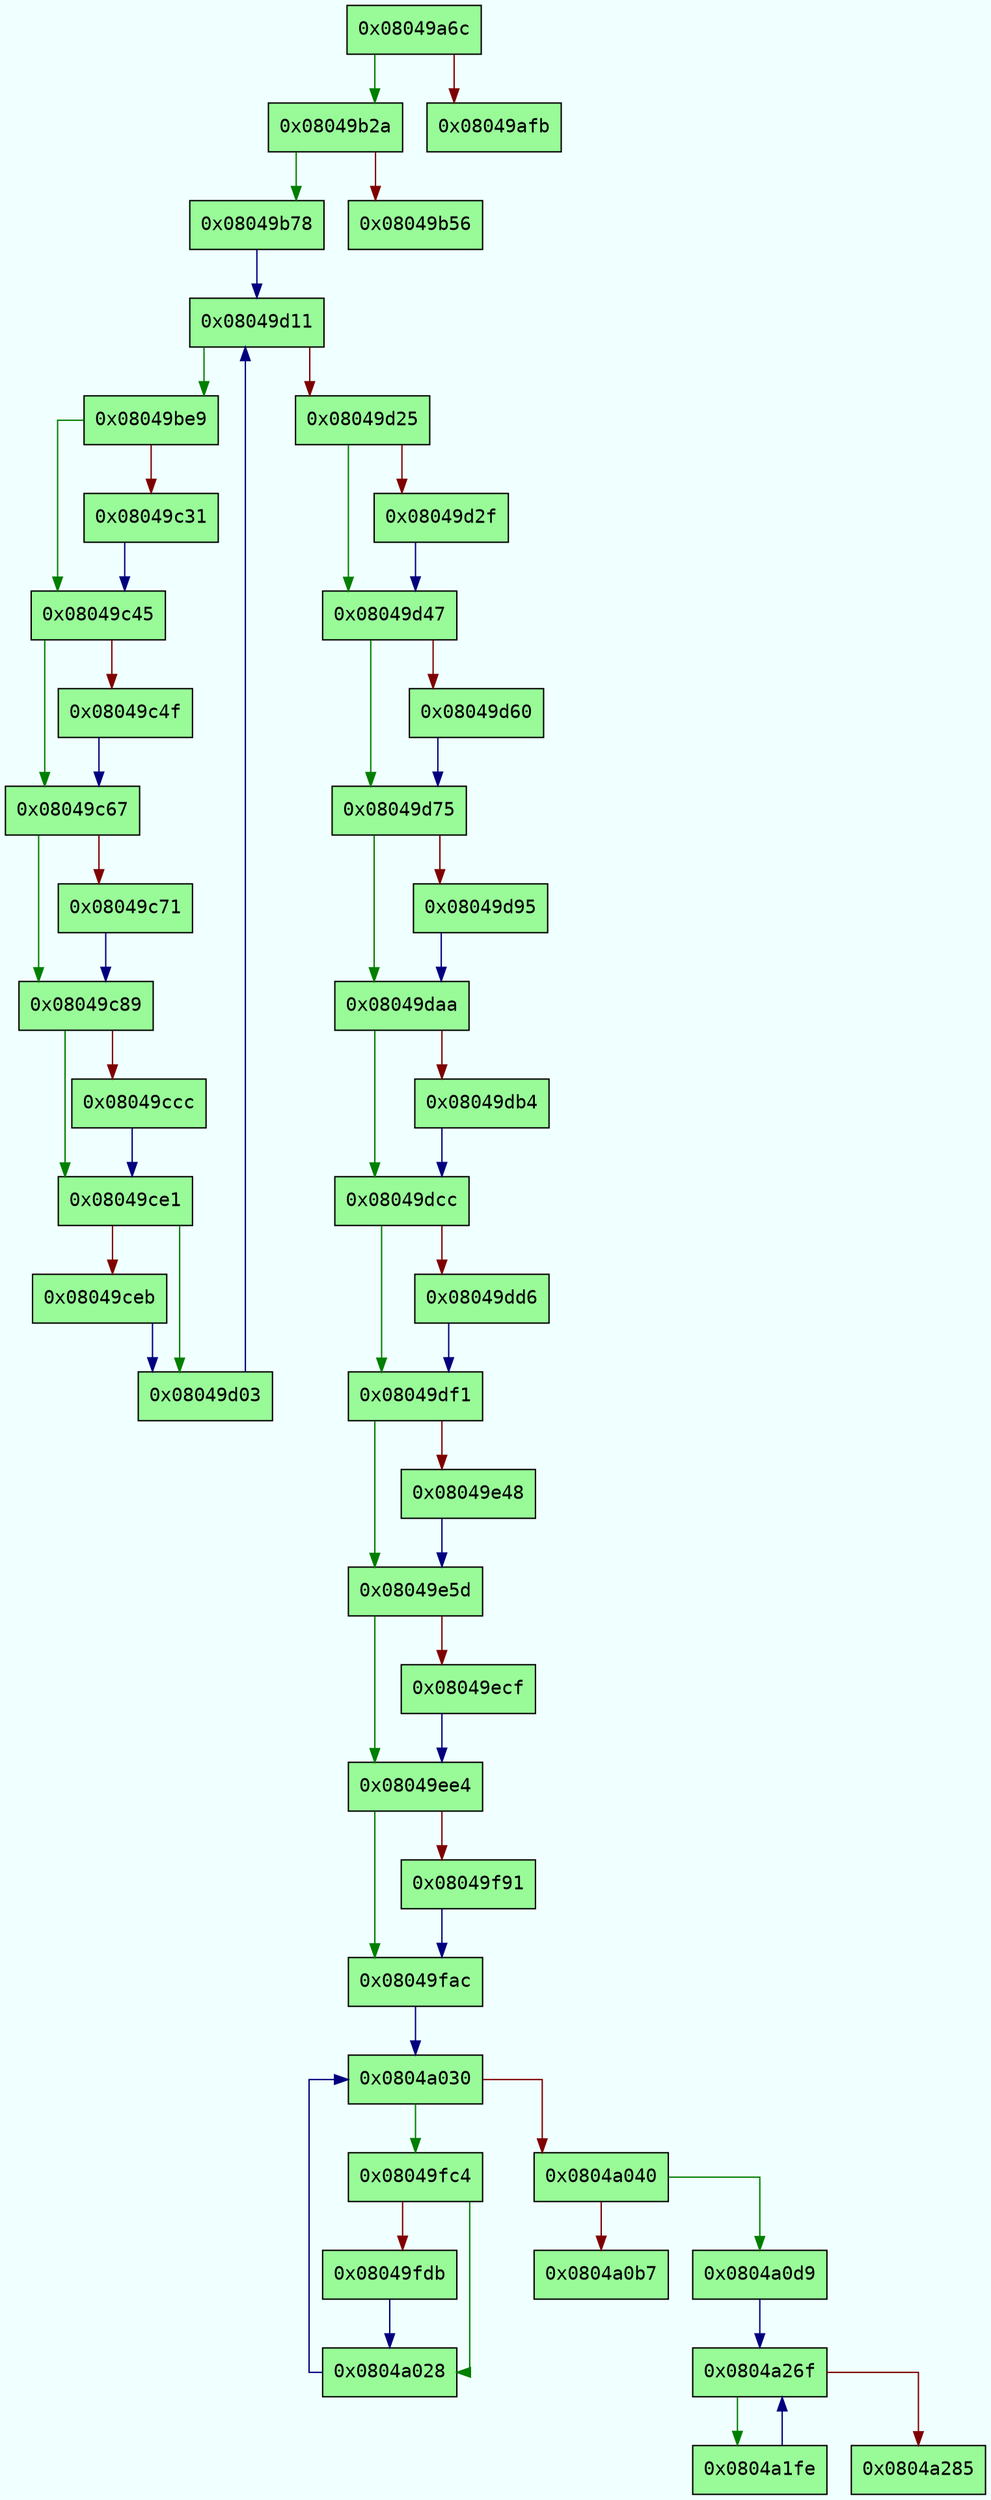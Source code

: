 digraph code {
	graph [bgcolor=azure fontsize=8 fontname="Courier" splines="ortho"];
	node [fillcolor=gray style=filled shape=box];
	edge [arrowhead="normal"];
	"0x08049a6c" -> "0x08049b2a" [color="#007f00"];
	"0x08049a6c" -> "0x08049afb" [color="#7f0000"];
	"0x08049a6c" [URL="sym.main/0x08049a6c", fillcolor="palegreen",color="black", fontname="Courier",label="0x08049a6c"]
	"0x08049afb" [URL="sym.main/0x08049afb", fillcolor="palegreen",color="black", fontname="Courier",label="0x08049afb"]
	"0x08049b2a" -> "0x08049b78" [color="#007f00"];
	"0x08049b2a" -> "0x08049b56" [color="#7f0000"];
	"0x08049b2a" [URL="sym.main/0x08049b2a", fillcolor="palegreen",color="black", fontname="Courier",label="0x08049b2a"]
	"0x08049b56" [URL="sym.main/0x08049b56", fillcolor="palegreen",color="black", fontname="Courier",label="0x08049b56"]
	"0x08049b78" -> "0x08049d11" [color="#00007f"];
	"0x08049b78" [URL="sym.main/0x08049b78", fillcolor="palegreen",color="black", fontname="Courier",label="0x08049b78"]
	"0x08049be9" -> "0x08049c45" [color="#007f00"];
	"0x08049be9" -> "0x08049c31" [color="#7f0000"];
	"0x08049be9" [URL="sym.main/0x08049be9", fillcolor="palegreen",color="black", fontname="Courier",label="0x08049be9"]
	"0x08049c31" -> "0x08049c45" [color="#00007f"];
	"0x08049c31" [URL="sym.main/0x08049c31", fillcolor="palegreen",color="black", fontname="Courier",label="0x08049c31"]
	"0x08049c45" -> "0x08049c67" [color="#007f00"];
	"0x08049c45" -> "0x08049c4f" [color="#7f0000"];
	"0x08049c45" [URL="sym.main/0x08049c45", fillcolor="palegreen",color="black", fontname="Courier",label="0x08049c45"]
	"0x08049c4f" -> "0x08049c67" [color="#00007f"];
	"0x08049c4f" [URL="sym.main/0x08049c4f", fillcolor="palegreen",color="black", fontname="Courier",label="0x08049c4f"]
	"0x08049c67" -> "0x08049c89" [color="#007f00"];
	"0x08049c67" -> "0x08049c71" [color="#7f0000"];
	"0x08049c67" [URL="sym.main/0x08049c67", fillcolor="palegreen",color="black", fontname="Courier",label="0x08049c67"]
	"0x08049c71" -> "0x08049c89" [color="#00007f"];
	"0x08049c71" [URL="sym.main/0x08049c71", fillcolor="palegreen",color="black", fontname="Courier",label="0x08049c71"]
	"0x08049c89" -> "0x08049ce1" [color="#007f00"];
	"0x08049c89" -> "0x08049ccc" [color="#7f0000"];
	"0x08049c89" [URL="sym.main/0x08049c89", fillcolor="palegreen",color="black", fontname="Courier",label="0x08049c89"]
	"0x08049ccc" -> "0x08049ce1" [color="#00007f"];
	"0x08049ccc" [URL="sym.main/0x08049ccc", fillcolor="palegreen",color="black", fontname="Courier",label="0x08049ccc"]
	"0x08049ce1" -> "0x08049d03" [color="#007f00"];
	"0x08049ce1" -> "0x08049ceb" [color="#7f0000"];
	"0x08049ce1" [URL="sym.main/0x08049ce1", fillcolor="palegreen",color="black", fontname="Courier",label="0x08049ce1"]
	"0x08049ceb" -> "0x08049d03" [color="#00007f"];
	"0x08049ceb" [URL="sym.main/0x08049ceb", fillcolor="palegreen",color="black", fontname="Courier",label="0x08049ceb"]
	"0x08049d03" -> "0x08049d11" [color="#00007f"];
	"0x08049d03" [URL="sym.main/0x08049d03", fillcolor="palegreen",color="black", fontname="Courier",label="0x08049d03"]
	"0x08049d11" -> "0x08049be9" [color="#007f00"];
	"0x08049d11" -> "0x08049d25" [color="#7f0000"];
	"0x08049d11" [URL="sym.main/0x08049d11", fillcolor="palegreen",color="black", fontname="Courier",label="0x08049d11"]
	"0x08049d25" -> "0x08049d47" [color="#007f00"];
	"0x08049d25" -> "0x08049d2f" [color="#7f0000"];
	"0x08049d25" [URL="sym.main/0x08049d25", fillcolor="palegreen",color="black", fontname="Courier",label="0x08049d25"]
	"0x08049d2f" -> "0x08049d47" [color="#00007f"];
	"0x08049d2f" [URL="sym.main/0x08049d2f", fillcolor="palegreen",color="black", fontname="Courier",label="0x08049d2f"]
	"0x08049d47" -> "0x08049d75" [color="#007f00"];
	"0x08049d47" -> "0x08049d60" [color="#7f0000"];
	"0x08049d47" [URL="sym.main/0x08049d47", fillcolor="palegreen",color="black", fontname="Courier",label="0x08049d47"]
	"0x08049d60" -> "0x08049d75" [color="#00007f"];
	"0x08049d60" [URL="sym.main/0x08049d60", fillcolor="palegreen",color="black", fontname="Courier",label="0x08049d60"]
	"0x08049d75" -> "0x08049daa" [color="#007f00"];
	"0x08049d75" -> "0x08049d95" [color="#7f0000"];
	"0x08049d75" [URL="sym.main/0x08049d75", fillcolor="palegreen",color="black", fontname="Courier",label="0x08049d75"]
	"0x08049d95" -> "0x08049daa" [color="#00007f"];
	"0x08049d95" [URL="sym.main/0x08049d95", fillcolor="palegreen",color="black", fontname="Courier",label="0x08049d95"]
	"0x08049daa" -> "0x08049dcc" [color="#007f00"];
	"0x08049daa" -> "0x08049db4" [color="#7f0000"];
	"0x08049daa" [URL="sym.main/0x08049daa", fillcolor="palegreen",color="black", fontname="Courier",label="0x08049daa"]
	"0x08049db4" -> "0x08049dcc" [color="#00007f"];
	"0x08049db4" [URL="sym.main/0x08049db4", fillcolor="palegreen",color="black", fontname="Courier",label="0x08049db4"]
	"0x08049dcc" -> "0x08049df1" [color="#007f00"];
	"0x08049dcc" -> "0x08049dd6" [color="#7f0000"];
	"0x08049dcc" [URL="sym.main/0x08049dcc", fillcolor="palegreen",color="black", fontname="Courier",label="0x08049dcc"]
	"0x08049dd6" -> "0x08049df1" [color="#00007f"];
	"0x08049dd6" [URL="sym.main/0x08049dd6", fillcolor="palegreen",color="black", fontname="Courier",label="0x08049dd6"]
	"0x08049df1" -> "0x08049e5d" [color="#007f00"];
	"0x08049df1" -> "0x08049e48" [color="#7f0000"];
	"0x08049df1" [URL="sym.main/0x08049df1", fillcolor="palegreen",color="black", fontname="Courier",label="0x08049df1"]
	"0x08049e48" -> "0x08049e5d" [color="#00007f"];
	"0x08049e48" [URL="sym.main/0x08049e48", fillcolor="palegreen",color="black", fontname="Courier",label="0x08049e48"]
	"0x08049e5d" -> "0x08049ee4" [color="#007f00"];
	"0x08049e5d" -> "0x08049ecf" [color="#7f0000"];
	"0x08049e5d" [URL="sym.main/0x08049e5d", fillcolor="palegreen",color="black", fontname="Courier",label="0x08049e5d"]
	"0x08049ecf" -> "0x08049ee4" [color="#00007f"];
	"0x08049ecf" [URL="sym.main/0x08049ecf", fillcolor="palegreen",color="black", fontname="Courier",label="0x08049ecf"]
	"0x08049ee4" -> "0x08049fac" [color="#007f00"];
	"0x08049ee4" -> "0x08049f91" [color="#7f0000"];
	"0x08049ee4" [URL="sym.main/0x08049ee4", fillcolor="palegreen",color="black", fontname="Courier",label="0x08049ee4"]
	"0x08049f91" -> "0x08049fac" [color="#00007f"];
	"0x08049f91" [URL="sym.main/0x08049f91", fillcolor="palegreen",color="black", fontname="Courier",label="0x08049f91"]
	"0x08049fac" -> "0x0804a030" [color="#00007f"];
	"0x08049fac" [URL="sym.main/0x08049fac", fillcolor="palegreen",color="black", fontname="Courier",label="0x08049fac"]
	"0x08049fc4" -> "0x0804a028" [color="#007f00"];
	"0x08049fc4" -> "0x08049fdb" [color="#7f0000"];
	"0x08049fc4" [URL="sym.main/0x08049fc4", fillcolor="palegreen",color="black", fontname="Courier",label="0x08049fc4"]
	"0x08049fdb" -> "0x0804a028" [color="#00007f"];
	"0x08049fdb" [URL="sym.main/0x08049fdb", fillcolor="palegreen",color="black", fontname="Courier",label="0x08049fdb"]
	"0x0804a028" -> "0x0804a030" [color="#00007f"];
	"0x0804a028" [URL="sym.main/0x0804a028", fillcolor="palegreen",color="black", fontname="Courier",label="0x0804a028"]
	"0x0804a030" -> "0x08049fc4" [color="#007f00"];
	"0x0804a030" -> "0x0804a040" [color="#7f0000"];
	"0x0804a030" [URL="sym.main/0x0804a030", fillcolor="palegreen",color="black", fontname="Courier",label="0x0804a030"]
	"0x0804a040" -> "0x0804a0d9" [color="#007f00"];
	"0x0804a040" -> "0x0804a0b7" [color="#7f0000"];
	"0x0804a040" [URL="sym.main/0x0804a040", fillcolor="palegreen",color="black", fontname="Courier",label="0x0804a040"]
	"0x0804a0b7" [URL="sym.main/0x0804a0b7", fillcolor="palegreen",color="black", fontname="Courier",label="0x0804a0b7"]
	"0x0804a0d9" -> "0x0804a26f" [color="#00007f"];
	"0x0804a0d9" [URL="sym.main/0x0804a0d9", fillcolor="palegreen",color="black", fontname="Courier",label="0x0804a0d9"]
	"0x0804a1fe" -> "0x0804a26f" [color="#00007f"];
	"0x0804a1fe" [URL="sym.main/0x0804a1fe", fillcolor="palegreen",color="black", fontname="Courier",label="0x0804a1fe"]
	"0x0804a26f" -> "0x0804a1fe" [color="#007f00"];
	"0x0804a26f" -> "0x0804a285" [color="#7f0000"];
	"0x0804a26f" [URL="sym.main/0x0804a26f", fillcolor="palegreen",color="black", fontname="Courier",label="0x0804a26f"]
	"0x0804a285" [URL="sym.main/0x0804a285", fillcolor="palegreen",color="black", fontname="Courier",label="0x0804a285"]
}
